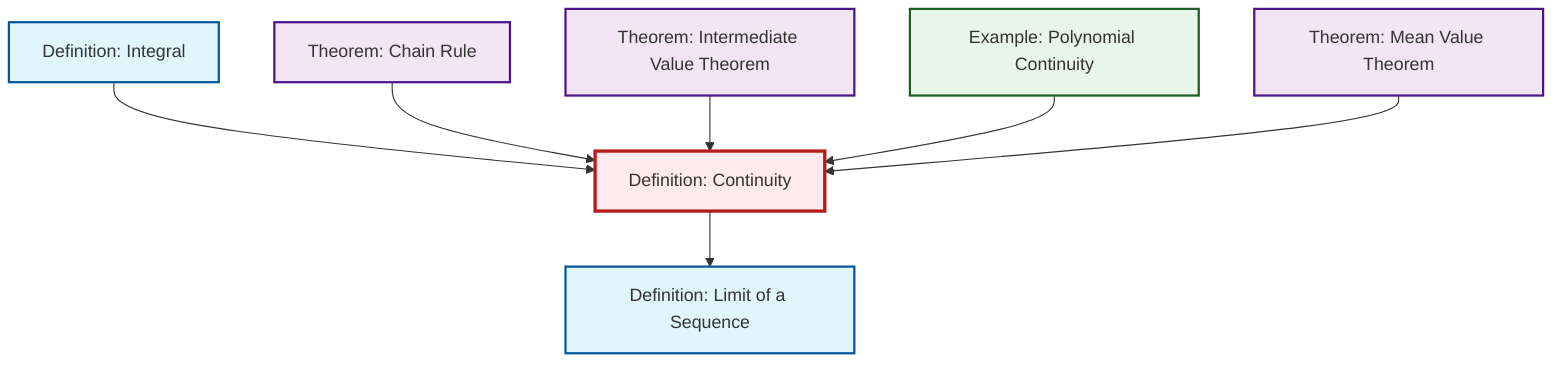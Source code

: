 graph TD
    classDef definition fill:#e1f5fe,stroke:#01579b,stroke-width:2px
    classDef theorem fill:#f3e5f5,stroke:#4a148c,stroke-width:2px
    classDef axiom fill:#fff3e0,stroke:#e65100,stroke-width:2px
    classDef example fill:#e8f5e9,stroke:#1b5e20,stroke-width:2px
    classDef current fill:#ffebee,stroke:#b71c1c,stroke-width:3px
    ex-polynomial-continuity["Example: Polynomial Continuity"]:::example
    thm-mean-value["Theorem: Mean Value Theorem"]:::theorem
    def-integral["Definition: Integral"]:::definition
    thm-intermediate-value["Theorem: Intermediate Value Theorem"]:::theorem
    thm-chain-rule["Theorem: Chain Rule"]:::theorem
    def-limit["Definition: Limit of a Sequence"]:::definition
    def-continuity["Definition: Continuity"]:::definition
    def-integral --> def-continuity
    thm-chain-rule --> def-continuity
    thm-intermediate-value --> def-continuity
    ex-polynomial-continuity --> def-continuity
    def-continuity --> def-limit
    thm-mean-value --> def-continuity
    class def-continuity current